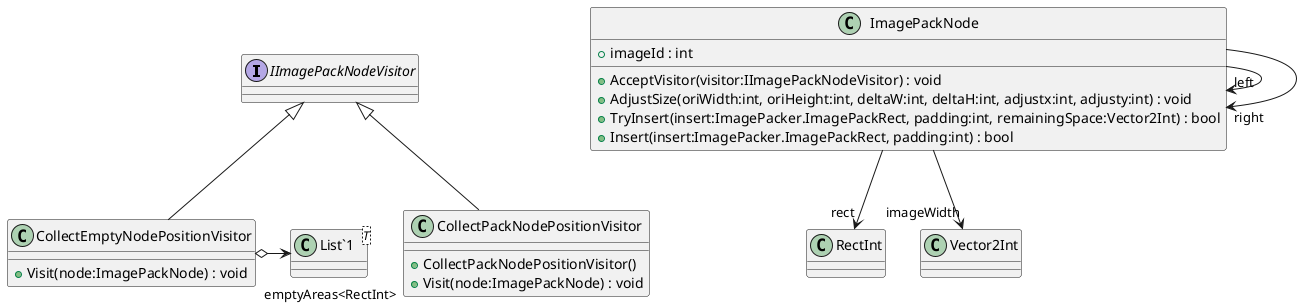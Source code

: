 @startuml
interface IImagePackNodeVisitor {
}
class CollectEmptyNodePositionVisitor {
    + Visit(node:ImagePackNode) : void
}
class CollectPackNodePositionVisitor {
    + CollectPackNodePositionVisitor()
    + Visit(node:ImagePackNode) : void
}
class ImagePackNode {
    + imageId : int
    + AcceptVisitor(visitor:IImagePackNodeVisitor) : void
    + AdjustSize(oriWidth:int, oriHeight:int, deltaW:int, deltaH:int, adjustx:int, adjusty:int) : void
    + TryInsert(insert:ImagePacker.ImagePackRect, padding:int, remainingSpace:Vector2Int) : bool
    + Insert(insert:ImagePacker.ImagePackRect, padding:int) : bool
}
class "List`1"<T> {
}
IImagePackNodeVisitor <|-- CollectEmptyNodePositionVisitor
CollectEmptyNodePositionVisitor o-> "emptyAreas<RectInt>" "List`1"
IImagePackNodeVisitor <|-- CollectPackNodePositionVisitor
ImagePackNode --> "left" ImagePackNode
ImagePackNode --> "right" ImagePackNode
ImagePackNode --> "rect" RectInt
ImagePackNode --> "imageWidth" Vector2Int
@enduml
